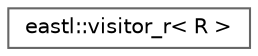 digraph "类继承关系图"
{
 // LATEX_PDF_SIZE
  bgcolor="transparent";
  edge [fontname=Helvetica,fontsize=10,labelfontname=Helvetica,labelfontsize=10];
  node [fontname=Helvetica,fontsize=10,shape=box,height=0.2,width=0.4];
  rankdir="LR";
  Node0 [id="Node000000",label="eastl::visitor_r\< R \>",height=0.2,width=0.4,color="grey40", fillcolor="white", style="filled",URL="$structeastl_1_1visitor__r.html",tooltip=" "];
}
